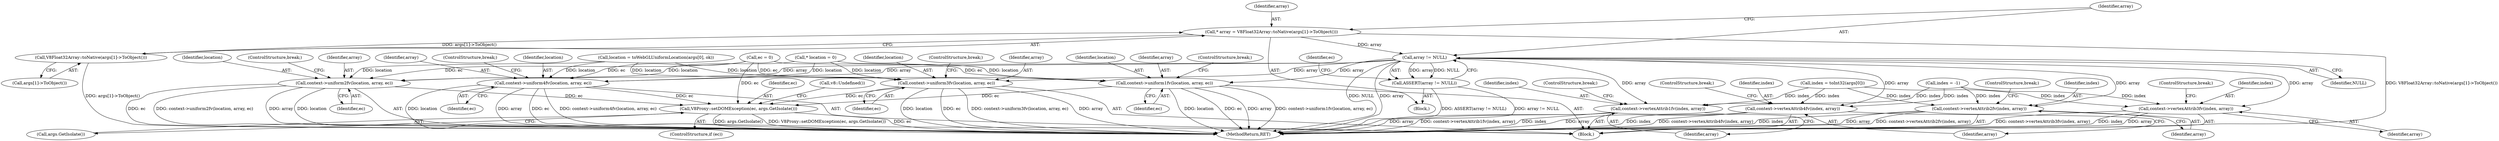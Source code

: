 digraph "0_Chrome_e9372a1bfd3588a80fcf49aa07321f0971dd6091_64@pointer" {
"1000179" [label="(Call,array != NULL)"];
"1000174" [label="(Call,* array = V8Float32Array::toNative(args[1]->ToObject()))"];
"1000176" [label="(Call,V8Float32Array::toNative(args[1]->ToObject()))"];
"1000178" [label="(Call,ASSERT(array != NULL))"];
"1000190" [label="(Call,context->uniform1fv(location, array, ec))"];
"1000238" [label="(Call,V8Proxy::setDOMException(ec, args.GetIsolate()))"];
"1000196" [label="(Call,context->uniform2fv(location, array, ec))"];
"1000202" [label="(Call,context->uniform3fv(location, array, ec))"];
"1000208" [label="(Call,context->uniform4fv(location, array, ec))"];
"1000214" [label="(Call,context->vertexAttrib1fv(index, array))"];
"1000219" [label="(Call,context->vertexAttrib2fv(index, array))"];
"1000224" [label="(Call,context->vertexAttrib3fv(index, array))"];
"1000229" [label="(Call,context->vertexAttrib4fv(index, array))"];
"1000175" [label="(Identifier,array)"];
"1000226" [label="(Identifier,array)"];
"1000180" [label="(Identifier,array)"];
"1000205" [label="(Identifier,ec)"];
"1000183" [label="(Call,ec = 0)"];
"1000200" [label="(ControlStructure,break;)"];
"1000242" [label="(Call,v8::Undefined())"];
"1000227" [label="(ControlStructure,break;)"];
"1000155" [label="(Call,location = toWebGLUniformLocation(args[0], ok))"];
"1000203" [label="(Identifier,location)"];
"1000346" [label="(MethodReturn,RET)"];
"1000176" [label="(Call,V8Float32Array::toNative(args[1]->ToObject()))"];
"1000177" [label="(Call,args[1]->ToObject())"];
"1000206" [label="(ControlStructure,break;)"];
"1000192" [label="(Identifier,array)"];
"1000216" [label="(Identifier,array)"];
"1000219" [label="(Call,context->vertexAttrib2fv(index, array))"];
"1000239" [label="(Identifier,ec)"];
"1000232" [label="(ControlStructure,break;)"];
"1000174" [label="(Call,* array = V8Float32Array::toNative(args[1]->ToObject()))"];
"1000209" [label="(Identifier,location)"];
"1000240" [label="(Call,args.GetIsolate())"];
"1000222" [label="(ControlStructure,break;)"];
"1000198" [label="(Identifier,array)"];
"1000229" [label="(Call,context->vertexAttrib4fv(index, array))"];
"1000202" [label="(Call,context->uniform3fv(location, array, ec))"];
"1000221" [label="(Identifier,array)"];
"1000197" [label="(Identifier,location)"];
"1000211" [label="(Identifier,ec)"];
"1000230" [label="(Identifier,index)"];
"1000184" [label="(Identifier,ec)"];
"1000220" [label="(Identifier,index)"];
"1000193" [label="(Identifier,ec)"];
"1000238" [label="(Call,V8Proxy::setDOMException(ec, args.GetIsolate()))"];
"1000196" [label="(Call,context->uniform2fv(location, array, ec))"];
"1000199" [label="(Identifier,ec)"];
"1000225" [label="(Identifier,index)"];
"1000178" [label="(Call,ASSERT(array != NULL))"];
"1000231" [label="(Identifier,array)"];
"1000116" [label="(Call,index = -1)"];
"1000214" [label="(Call,context->vertexAttrib1fv(index, array))"];
"1000210" [label="(Identifier,array)"];
"1000212" [label="(ControlStructure,break;)"];
"1000204" [label="(Identifier,array)"];
"1000236" [label="(ControlStructure,if (ec))"];
"1000127" [label="(Call,index = toInt32(args[0]))"];
"1000217" [label="(ControlStructure,break;)"];
"1000191" [label="(Identifier,location)"];
"1000224" [label="(Call,context->vertexAttrib3fv(index, array))"];
"1000188" [label="(Block,)"];
"1000181" [label="(Identifier,NULL)"];
"1000208" [label="(Call,context->uniform4fv(location, array, ec))"];
"1000121" [label="(Call,* location = 0)"];
"1000194" [label="(ControlStructure,break;)"];
"1000179" [label="(Call,array != NULL)"];
"1000190" [label="(Call,context->uniform1fv(location, array, ec))"];
"1000172" [label="(Block,)"];
"1000215" [label="(Identifier,index)"];
"1000179" -> "1000178"  [label="AST: "];
"1000179" -> "1000181"  [label="CFG: "];
"1000180" -> "1000179"  [label="AST: "];
"1000181" -> "1000179"  [label="AST: "];
"1000178" -> "1000179"  [label="CFG: "];
"1000179" -> "1000346"  [label="DDG: NULL"];
"1000179" -> "1000346"  [label="DDG: array"];
"1000179" -> "1000178"  [label="DDG: array"];
"1000179" -> "1000178"  [label="DDG: NULL"];
"1000174" -> "1000179"  [label="DDG: array"];
"1000179" -> "1000190"  [label="DDG: array"];
"1000179" -> "1000196"  [label="DDG: array"];
"1000179" -> "1000202"  [label="DDG: array"];
"1000179" -> "1000208"  [label="DDG: array"];
"1000179" -> "1000214"  [label="DDG: array"];
"1000179" -> "1000219"  [label="DDG: array"];
"1000179" -> "1000224"  [label="DDG: array"];
"1000179" -> "1000229"  [label="DDG: array"];
"1000174" -> "1000172"  [label="AST: "];
"1000174" -> "1000176"  [label="CFG: "];
"1000175" -> "1000174"  [label="AST: "];
"1000176" -> "1000174"  [label="AST: "];
"1000180" -> "1000174"  [label="CFG: "];
"1000174" -> "1000346"  [label="DDG: V8Float32Array::toNative(args[1]->ToObject())"];
"1000176" -> "1000174"  [label="DDG: args[1]->ToObject()"];
"1000176" -> "1000177"  [label="CFG: "];
"1000177" -> "1000176"  [label="AST: "];
"1000176" -> "1000346"  [label="DDG: args[1]->ToObject()"];
"1000178" -> "1000172"  [label="AST: "];
"1000184" -> "1000178"  [label="CFG: "];
"1000178" -> "1000346"  [label="DDG: array != NULL"];
"1000178" -> "1000346"  [label="DDG: ASSERT(array != NULL)"];
"1000190" -> "1000188"  [label="AST: "];
"1000190" -> "1000193"  [label="CFG: "];
"1000191" -> "1000190"  [label="AST: "];
"1000192" -> "1000190"  [label="AST: "];
"1000193" -> "1000190"  [label="AST: "];
"1000194" -> "1000190"  [label="CFG: "];
"1000190" -> "1000346"  [label="DDG: context->uniform1fv(location, array, ec)"];
"1000190" -> "1000346"  [label="DDG: location"];
"1000190" -> "1000346"  [label="DDG: ec"];
"1000190" -> "1000346"  [label="DDG: array"];
"1000121" -> "1000190"  [label="DDG: location"];
"1000155" -> "1000190"  [label="DDG: location"];
"1000183" -> "1000190"  [label="DDG: ec"];
"1000190" -> "1000238"  [label="DDG: ec"];
"1000238" -> "1000236"  [label="AST: "];
"1000238" -> "1000240"  [label="CFG: "];
"1000239" -> "1000238"  [label="AST: "];
"1000240" -> "1000238"  [label="AST: "];
"1000242" -> "1000238"  [label="CFG: "];
"1000238" -> "1000346"  [label="DDG: ec"];
"1000238" -> "1000346"  [label="DDG: args.GetIsolate()"];
"1000238" -> "1000346"  [label="DDG: V8Proxy::setDOMException(ec, args.GetIsolate())"];
"1000183" -> "1000238"  [label="DDG: ec"];
"1000196" -> "1000238"  [label="DDG: ec"];
"1000202" -> "1000238"  [label="DDG: ec"];
"1000208" -> "1000238"  [label="DDG: ec"];
"1000196" -> "1000188"  [label="AST: "];
"1000196" -> "1000199"  [label="CFG: "];
"1000197" -> "1000196"  [label="AST: "];
"1000198" -> "1000196"  [label="AST: "];
"1000199" -> "1000196"  [label="AST: "];
"1000200" -> "1000196"  [label="CFG: "];
"1000196" -> "1000346"  [label="DDG: location"];
"1000196" -> "1000346"  [label="DDG: ec"];
"1000196" -> "1000346"  [label="DDG: context->uniform2fv(location, array, ec)"];
"1000196" -> "1000346"  [label="DDG: array"];
"1000121" -> "1000196"  [label="DDG: location"];
"1000155" -> "1000196"  [label="DDG: location"];
"1000183" -> "1000196"  [label="DDG: ec"];
"1000202" -> "1000188"  [label="AST: "];
"1000202" -> "1000205"  [label="CFG: "];
"1000203" -> "1000202"  [label="AST: "];
"1000204" -> "1000202"  [label="AST: "];
"1000205" -> "1000202"  [label="AST: "];
"1000206" -> "1000202"  [label="CFG: "];
"1000202" -> "1000346"  [label="DDG: location"];
"1000202" -> "1000346"  [label="DDG: ec"];
"1000202" -> "1000346"  [label="DDG: context->uniform3fv(location, array, ec)"];
"1000202" -> "1000346"  [label="DDG: array"];
"1000121" -> "1000202"  [label="DDG: location"];
"1000155" -> "1000202"  [label="DDG: location"];
"1000183" -> "1000202"  [label="DDG: ec"];
"1000208" -> "1000188"  [label="AST: "];
"1000208" -> "1000211"  [label="CFG: "];
"1000209" -> "1000208"  [label="AST: "];
"1000210" -> "1000208"  [label="AST: "];
"1000211" -> "1000208"  [label="AST: "];
"1000212" -> "1000208"  [label="CFG: "];
"1000208" -> "1000346"  [label="DDG: location"];
"1000208" -> "1000346"  [label="DDG: array"];
"1000208" -> "1000346"  [label="DDG: context->uniform4fv(location, array, ec)"];
"1000208" -> "1000346"  [label="DDG: ec"];
"1000121" -> "1000208"  [label="DDG: location"];
"1000155" -> "1000208"  [label="DDG: location"];
"1000183" -> "1000208"  [label="DDG: ec"];
"1000214" -> "1000188"  [label="AST: "];
"1000214" -> "1000216"  [label="CFG: "];
"1000215" -> "1000214"  [label="AST: "];
"1000216" -> "1000214"  [label="AST: "];
"1000217" -> "1000214"  [label="CFG: "];
"1000214" -> "1000346"  [label="DDG: array"];
"1000214" -> "1000346"  [label="DDG: context->vertexAttrib1fv(index, array)"];
"1000214" -> "1000346"  [label="DDG: index"];
"1000116" -> "1000214"  [label="DDG: index"];
"1000127" -> "1000214"  [label="DDG: index"];
"1000219" -> "1000188"  [label="AST: "];
"1000219" -> "1000221"  [label="CFG: "];
"1000220" -> "1000219"  [label="AST: "];
"1000221" -> "1000219"  [label="AST: "];
"1000222" -> "1000219"  [label="CFG: "];
"1000219" -> "1000346"  [label="DDG: array"];
"1000219" -> "1000346"  [label="DDG: context->vertexAttrib2fv(index, array)"];
"1000219" -> "1000346"  [label="DDG: index"];
"1000116" -> "1000219"  [label="DDG: index"];
"1000127" -> "1000219"  [label="DDG: index"];
"1000224" -> "1000188"  [label="AST: "];
"1000224" -> "1000226"  [label="CFG: "];
"1000225" -> "1000224"  [label="AST: "];
"1000226" -> "1000224"  [label="AST: "];
"1000227" -> "1000224"  [label="CFG: "];
"1000224" -> "1000346"  [label="DDG: index"];
"1000224" -> "1000346"  [label="DDG: array"];
"1000224" -> "1000346"  [label="DDG: context->vertexAttrib3fv(index, array)"];
"1000116" -> "1000224"  [label="DDG: index"];
"1000127" -> "1000224"  [label="DDG: index"];
"1000229" -> "1000188"  [label="AST: "];
"1000229" -> "1000231"  [label="CFG: "];
"1000230" -> "1000229"  [label="AST: "];
"1000231" -> "1000229"  [label="AST: "];
"1000232" -> "1000229"  [label="CFG: "];
"1000229" -> "1000346"  [label="DDG: context->vertexAttrib4fv(index, array)"];
"1000229" -> "1000346"  [label="DDG: array"];
"1000229" -> "1000346"  [label="DDG: index"];
"1000116" -> "1000229"  [label="DDG: index"];
"1000127" -> "1000229"  [label="DDG: index"];
}
